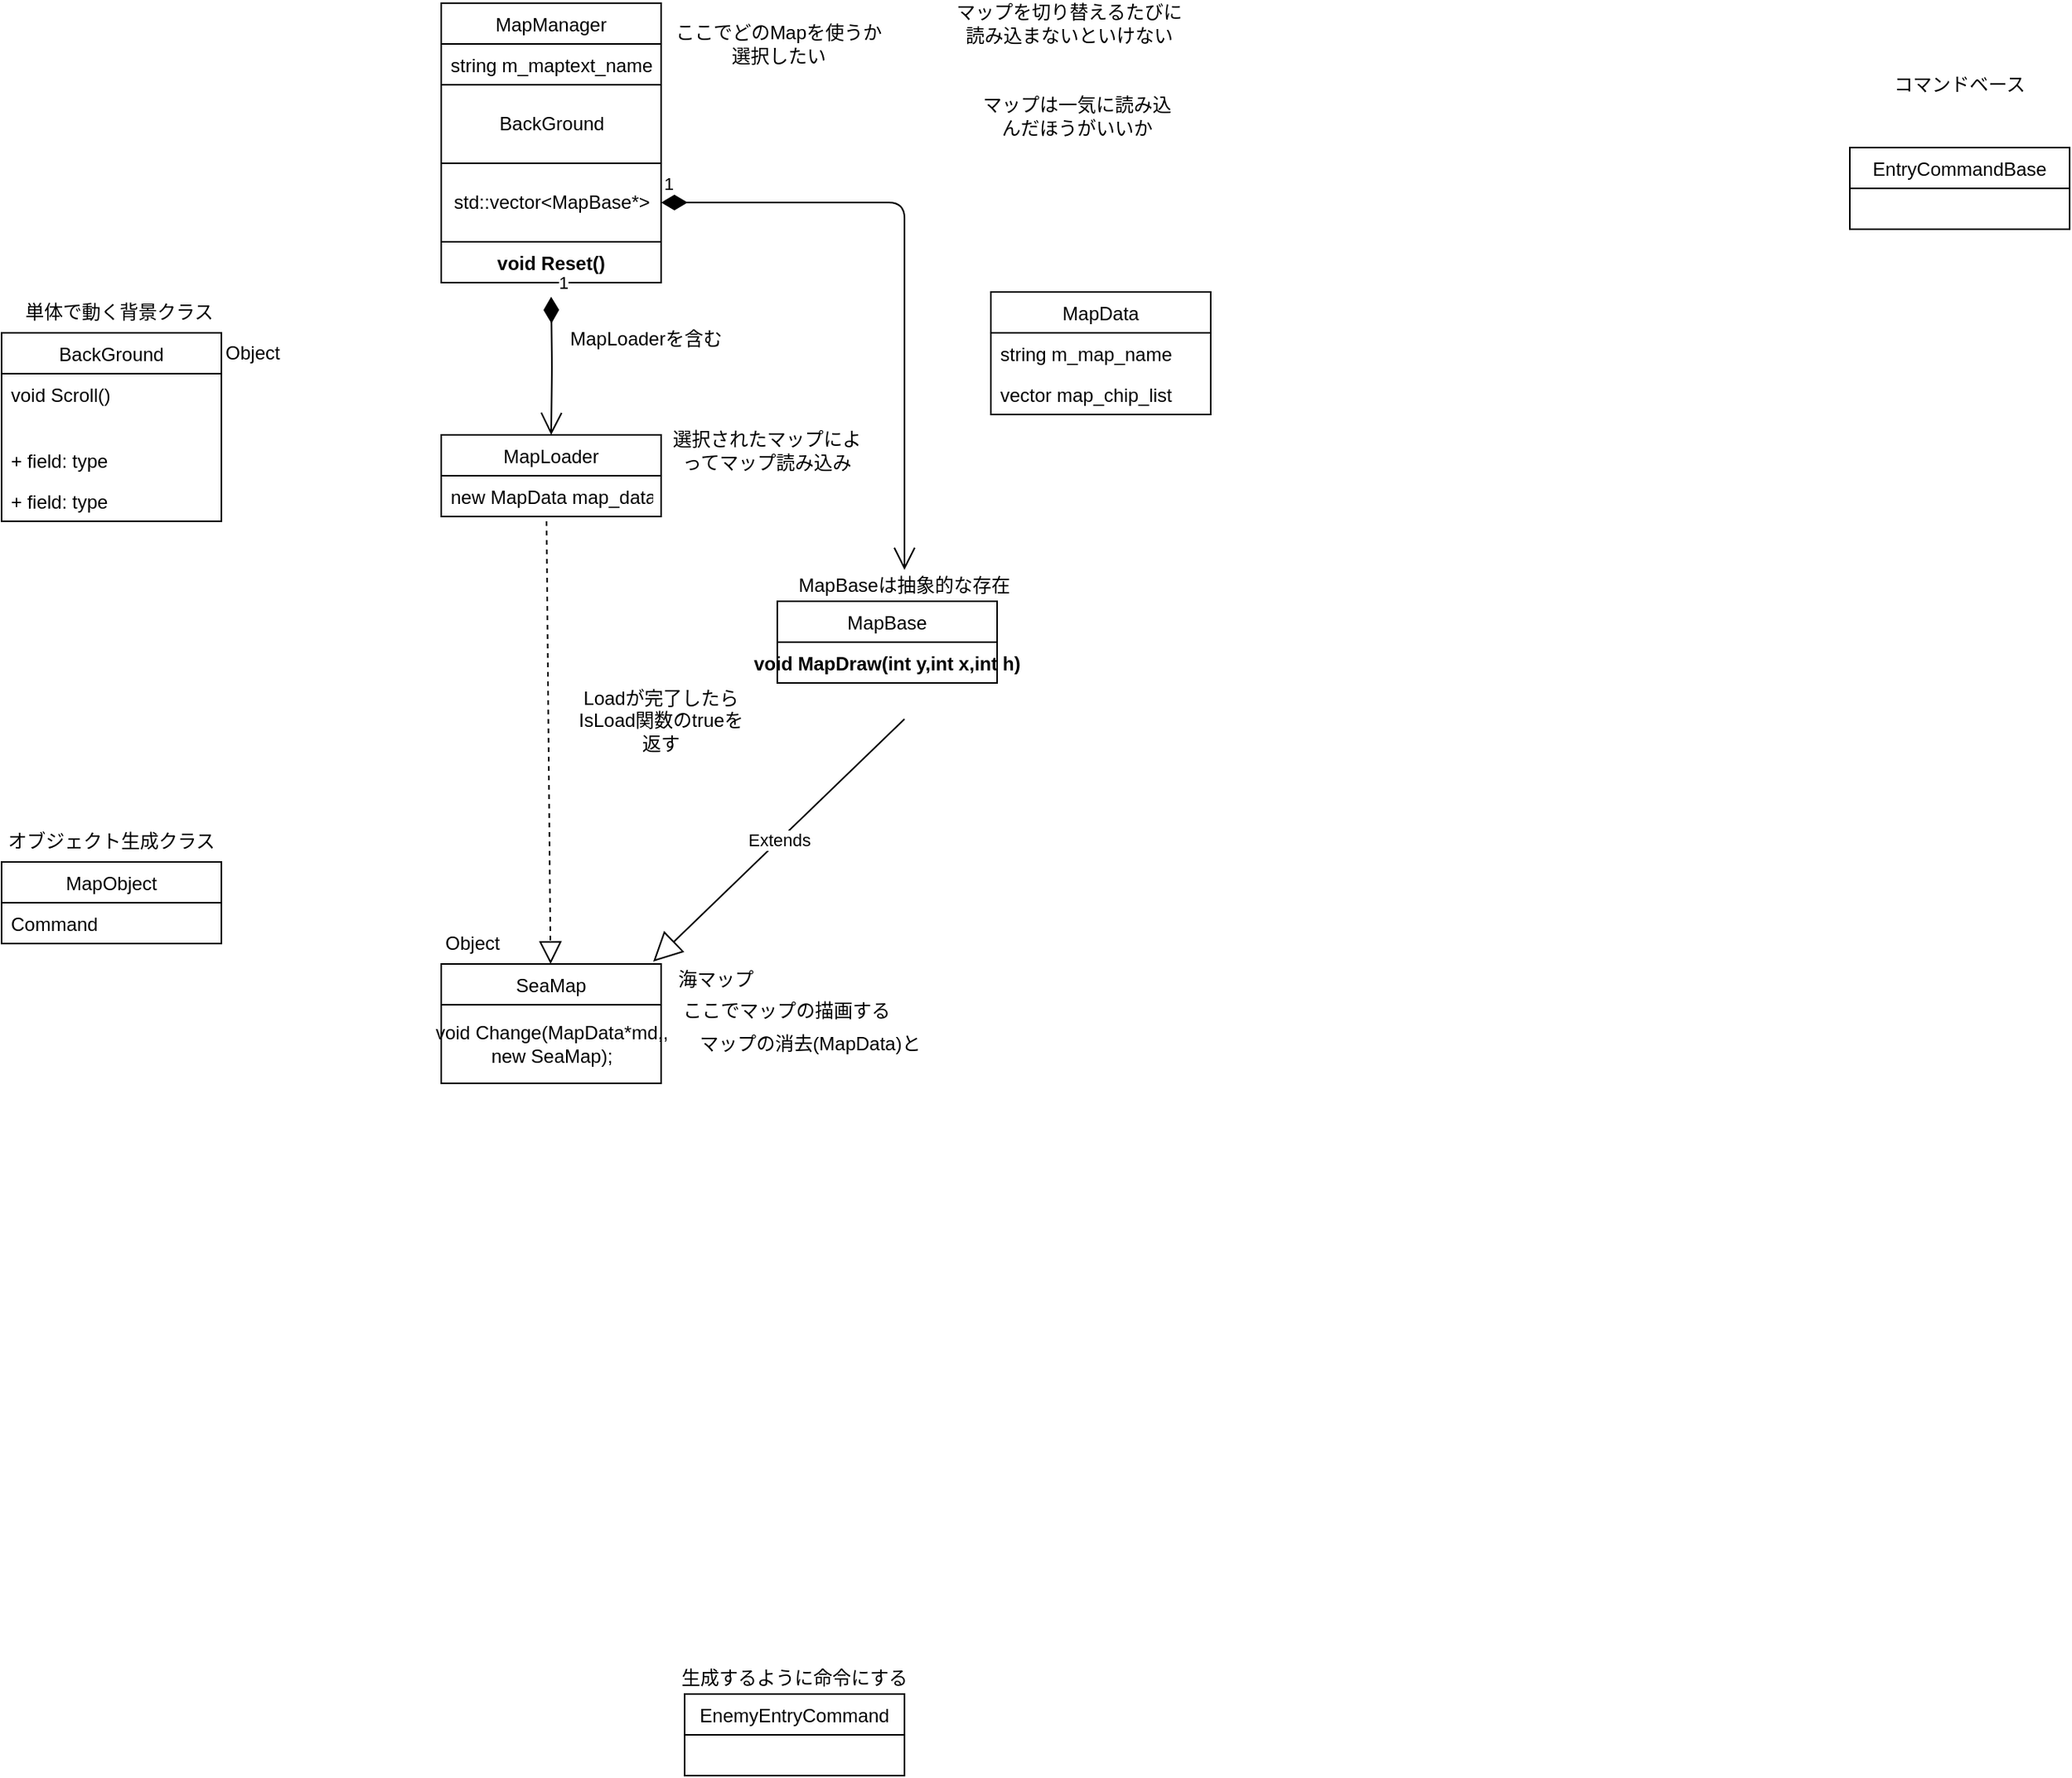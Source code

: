 <mxfile type="device" version="10.6.0"><diagram id="xTNNUZWJjUPpHx_xsbex" name="Page-1"><mxGraphModel grid="1" shadow="0" math="0" pageHeight="2336" pageWidth="1654" pageScale="1" page="1" fold="1" arrows="1" connect="1" tooltips="1" guides="1" gridSize="10" dy="789" dx="432"><root><mxCell id="0" /><mxCell id="1" parent="0" /><mxCell id="iN4CbJ1sU2l26RAUDO5d-1" value="MapLoader" parent="1" style="swimlane;fontStyle=0;childLayout=stackLayout;horizontal=1;startSize=26;fillColor=none;horizontalStack=0;resizeParent=1;resizeParentMax=0;resizeLast=0;collapsible=1;marginBottom=0;" vertex="1"><mxGeometry as="geometry" y="338" x="280" width="140" height="52" /></mxCell><mxCell id="iN4CbJ1sU2l26RAUDO5d-2" value="new MapData map_data" parent="iN4CbJ1sU2l26RAUDO5d-1" style="text;strokeColor=none;fillColor=none;align=left;verticalAlign=top;spacingLeft=4;spacingRight=4;overflow=hidden;rotatable=0;points=[[0,0.5],[1,0.5]];portConstraint=eastwest;" vertex="1"><mxGeometry as="geometry" y="26" width="140" height="26" /></mxCell><mxCell id="iN4CbJ1sU2l26RAUDO5d-5" value="MapManager" parent="1" style="swimlane;fontStyle=0;childLayout=stackLayout;horizontal=1;startSize=26;fillColor=none;horizontalStack=0;resizeParent=1;resizeParentMax=0;resizeLast=0;collapsible=1;marginBottom=0;" vertex="1"><mxGeometry as="geometry" y="63" x="280" width="140" height="178" /></mxCell><mxCell id="iN4CbJ1sU2l26RAUDO5d-6" value="string m_maptext_name" parent="iN4CbJ1sU2l26RAUDO5d-5" style="text;strokeColor=none;fillColor=none;align=left;verticalAlign=top;spacingLeft=4;spacingRight=4;overflow=hidden;rotatable=0;points=[[0,0.5],[1,0.5]];portConstraint=eastwest;" vertex="1"><mxGeometry as="geometry" y="26" width="140" height="26" /></mxCell><mxCell id="Nqm5B6lv2lz9BLwQ-ERy-8" value="BackGround" parent="iN4CbJ1sU2l26RAUDO5d-5" style="html=1;" vertex="1"><mxGeometry as="geometry" y="52" width="140" height="50" /></mxCell><mxCell id="va03k59O1o7LEfdZNvkc-5" value="std::vector&amp;lt;MapBase*&amp;gt;" parent="iN4CbJ1sU2l26RAUDO5d-5" style="html=1;" vertex="1"><mxGeometry as="geometry" y="102" width="140" height="50" /></mxCell><mxCell id="va03k59O1o7LEfdZNvkc-19" value="void Reset()" parent="iN4CbJ1sU2l26RAUDO5d-5" style="text;align=center;fontStyle=1;verticalAlign=middle;spacingLeft=3;spacingRight=3;strokeColor=none;rotatable=0;points=[[0,0.5],[1,0.5]];portConstraint=eastwest;" vertex="1"><mxGeometry as="geometry" y="152" width="140" height="26" /></mxCell><mxCell id="iN4CbJ1sU2l26RAUDO5d-13" value="BackGround" parent="1" style="swimlane;fontStyle=0;childLayout=stackLayout;horizontal=1;startSize=26;fillColor=none;horizontalStack=0;resizeParent=1;resizeParentMax=0;resizeLast=0;collapsible=1;marginBottom=0;" vertex="1"><mxGeometry as="geometry" y="273" width="140" height="120" /></mxCell><mxCell id="iN4CbJ1sU2l26RAUDO5d-14" value="void Scroll()" parent="iN4CbJ1sU2l26RAUDO5d-13" style="text;strokeColor=none;fillColor=none;align=left;verticalAlign=top;spacingLeft=4;spacingRight=4;overflow=hidden;rotatable=0;points=[[0,0.5],[1,0.5]];portConstraint=eastwest;" vertex="1"><mxGeometry as="geometry" y="26" width="140" height="42" /></mxCell><mxCell id="iN4CbJ1sU2l26RAUDO5d-15" value="+ field: type" parent="iN4CbJ1sU2l26RAUDO5d-13" style="text;strokeColor=none;fillColor=none;align=left;verticalAlign=top;spacingLeft=4;spacingRight=4;overflow=hidden;rotatable=0;points=[[0,0.5],[1,0.5]];portConstraint=eastwest;" vertex="1"><mxGeometry as="geometry" y="68" width="140" height="26" /></mxCell><mxCell id="iN4CbJ1sU2l26RAUDO5d-16" value="+ field: type" parent="iN4CbJ1sU2l26RAUDO5d-13" style="text;strokeColor=none;fillColor=none;align=left;verticalAlign=top;spacingLeft=4;spacingRight=4;overflow=hidden;rotatable=0;points=[[0,0.5],[1,0.5]];portConstraint=eastwest;" vertex="1"><mxGeometry as="geometry" y="94" width="140" height="26" /></mxCell><mxCell id="iN4CbJ1sU2l26RAUDO5d-36" value="MapObject" parent="1" style="swimlane;fontStyle=0;childLayout=stackLayout;horizontal=1;startSize=26;fillColor=none;horizontalStack=0;resizeParent=1;resizeParentMax=0;resizeLast=0;collapsible=1;marginBottom=0;" vertex="1"><mxGeometry as="geometry" y="610" width="140" height="52" /></mxCell><mxCell id="iN4CbJ1sU2l26RAUDO5d-37" value="Command" parent="iN4CbJ1sU2l26RAUDO5d-36" style="text;strokeColor=none;fillColor=none;align=left;verticalAlign=top;spacingLeft=4;spacingRight=4;overflow=hidden;rotatable=0;points=[[0,0.5],[1,0.5]];portConstraint=eastwest;" vertex="1"><mxGeometry as="geometry" y="26" width="140" height="26" /></mxCell><mxCell id="PaVRPMCdmjg0SveW1SbH-1" value="単体で動く背景クラス&lt;br&gt;" parent="1" style="text;html=1;strokeColor=none;fillColor=none;align=center;verticalAlign=middle;whiteSpace=wrap;rounded=0;" vertex="1"><mxGeometry as="geometry" y="250" x="10" width="130" height="20" /></mxCell><mxCell id="PaVRPMCdmjg0SveW1SbH-2" value="EnemyEntryCommand" parent="1" style="swimlane;fontStyle=0;childLayout=stackLayout;horizontal=1;startSize=26;fillColor=none;horizontalStack=0;resizeParent=1;resizeParentMax=0;resizeLast=0;collapsible=1;marginBottom=0;" vertex="1"><mxGeometry as="geometry" y="1140" x="435" width="140" height="52" /></mxCell><mxCell id="PaVRPMCdmjg0SveW1SbH-6" value="EntryCommandBase" parent="1" style="swimlane;fontStyle=0;childLayout=stackLayout;horizontal=1;startSize=26;fillColor=none;horizontalStack=0;resizeParent=1;resizeParentMax=0;resizeLast=0;collapsible=1;marginBottom=0;" vertex="1"><mxGeometry as="geometry" y="155" x="1177" width="140" height="52" /></mxCell><mxCell id="PaVRPMCdmjg0SveW1SbH-16" value="ここでどのMapを使うか選択したい&lt;br&gt;" parent="1" style="text;html=1;strokeColor=none;fillColor=none;align=center;verticalAlign=middle;whiteSpace=wrap;rounded=0;" vertex="1"><mxGeometry as="geometry" y="79" x="425" width="140" height="20" /></mxCell><mxCell id="PaVRPMCdmjg0SveW1SbH-17" value="選択されたマップによってマップ読み込み&lt;br&gt;" parent="1" style="text;html=1;strokeColor=none;fillColor=none;align=center;verticalAlign=middle;whiteSpace=wrap;rounded=0;" vertex="1"><mxGeometry as="geometry" y="338" x="425" width="125" height="20" /></mxCell><mxCell id="PaVRPMCdmjg0SveW1SbH-18" value="MapData" parent="1" style="swimlane;fontStyle=0;childLayout=stackLayout;horizontal=1;startSize=26;fillColor=none;horizontalStack=0;resizeParent=1;resizeParentMax=0;resizeLast=0;collapsible=1;marginBottom=0;" vertex="1"><mxGeometry as="geometry" y="247" x="630" width="140" height="78" /></mxCell><mxCell id="PaVRPMCdmjg0SveW1SbH-19" value="string m_map_name" parent="PaVRPMCdmjg0SveW1SbH-18" style="text;strokeColor=none;fillColor=none;align=left;verticalAlign=top;spacingLeft=4;spacingRight=4;overflow=hidden;rotatable=0;points=[[0,0.5],[1,0.5]];portConstraint=eastwest;" vertex="1"><mxGeometry as="geometry" y="26" width="140" height="26" /></mxCell><mxCell id="PaVRPMCdmjg0SveW1SbH-20" value="vector map_chip_list" parent="PaVRPMCdmjg0SveW1SbH-18" style="text;strokeColor=none;fillColor=none;align=left;verticalAlign=top;spacingLeft=4;spacingRight=4;overflow=hidden;rotatable=0;points=[[0,0.5],[1,0.5]];portConstraint=eastwest;" vertex="1"><mxGeometry as="geometry" y="52" width="140" height="26" /></mxCell><mxCell id="PaVRPMCdmjg0SveW1SbH-31" value="マップを切り替えるたびに&lt;br&gt;読み込まないといけない&lt;br&gt;" parent="1" style="text;html=1;strokeColor=none;fillColor=none;align=center;verticalAlign=middle;whiteSpace=wrap;rounded=0;" vertex="1"><mxGeometry as="geometry" y="66" x="600" width="160" height="20" /></mxCell><mxCell id="PaVRPMCdmjg0SveW1SbH-32" value="マップは一気に読み込んだほうがいいか&lt;br&gt;" parent="1" style="text;html=1;strokeColor=none;fillColor=none;align=center;verticalAlign=middle;whiteSpace=wrap;rounded=0;" vertex="1"><mxGeometry as="geometry" y="125" x="620" width="130" height="20" /></mxCell><mxCell id="PaVRPMCdmjg0SveW1SbH-34" value="MapBase" parent="1" style="swimlane;fontStyle=0;childLayout=stackLayout;horizontal=1;startSize=26;fillColor=none;horizontalStack=0;resizeParent=1;resizeParentMax=0;resizeLast=0;collapsible=1;marginBottom=0;" vertex="1"><mxGeometry as="geometry" y="444" x="494" width="140" height="52" /></mxCell><mxCell id="va03k59O1o7LEfdZNvkc-7" value="void MapDraw(int y,int x,int h)" parent="PaVRPMCdmjg0SveW1SbH-34" style="text;align=center;fontStyle=1;verticalAlign=middle;spacingLeft=3;spacingRight=3;strokeColor=none;rotatable=0;points=[[0,0.5],[1,0.5]];portConstraint=eastwest;" vertex="1"><mxGeometry as="geometry" y="26" width="140" height="26" /></mxCell><mxCell id="PaVRPMCdmjg0SveW1SbH-38" value="SeaMap" parent="1" style="swimlane;fontStyle=0;childLayout=stackLayout;horizontal=1;startSize=26;fillColor=none;horizontalStack=0;resizeParent=1;resizeParentMax=0;resizeLast=0;collapsible=1;marginBottom=0;" vertex="1"><mxGeometry as="geometry" y="675" x="280" width="140" height="76" /></mxCell><mxCell id="va03k59O1o7LEfdZNvkc-15" value="void Change(MapData*md,,&lt;br&gt;new SeaMap);" parent="PaVRPMCdmjg0SveW1SbH-38" style="html=1;" vertex="1"><mxGeometry as="geometry" y="26" width="140" height="50" /></mxCell><mxCell id="iN4CbJ1sU2l26RAUDO5d-40" value="オブジェクト生成クラス&lt;br&gt;" parent="1" style="text;html=1;strokeColor=none;fillColor=none;align=center;verticalAlign=middle;whiteSpace=wrap;rounded=0;" vertex="1"><mxGeometry as="geometry" y="587" width="140" height="20" /></mxCell><mxCell id="PaVRPMCdmjg0SveW1SbH-42" value="MapBaseは抽象的な存在" parent="1" style="text;html=1;strokeColor=none;fillColor=none;align=center;verticalAlign=middle;whiteSpace=wrap;rounded=0;" vertex="1"><mxGeometry as="geometry" y="424" x="480" width="190" height="20" /></mxCell><mxCell id="PaVRPMCdmjg0SveW1SbH-44" value="Extends" parent="1" style="endArrow=block;endSize=16;endFill=0;html=1;exitX=0.571;exitY=1.15;exitDx=0;exitDy=0;exitPerimeter=0;entryX=0.964;entryY=-0.019;entryDx=0;entryDy=0;entryPerimeter=0;" edge="1" target="PaVRPMCdmjg0SveW1SbH-38"><mxGeometry as="geometry" width="160" relative="1"><mxPoint as="sourcePoint" y="519" x="575" /><mxPoint as="targetPoint" y="624" x="404" /></mxGeometry></mxCell><mxCell id="PaVRPMCdmjg0SveW1SbH-46" value="コマンドベース&lt;br&gt;" parent="1" style="text;html=1;strokeColor=none;fillColor=none;align=center;verticalAlign=middle;whiteSpace=wrap;rounded=0;" vertex="1"><mxGeometry as="geometry" y="105" x="1177" width="140" height="20" /></mxCell><mxCell id="PaVRPMCdmjg0SveW1SbH-47" value="生成するように命令にする&lt;br&gt;" parent="1" style="text;html=1;strokeColor=none;fillColor=none;align=center;verticalAlign=middle;whiteSpace=wrap;rounded=0;" vertex="1"><mxGeometry as="geometry" y="1120" x="430" width="150" height="20" /></mxCell><mxCell id="Nqm5B6lv2lz9BLwQ-ERy-6" value="海マップ&lt;br&gt;" parent="1" style="text;html=1;strokeColor=none;fillColor=none;align=center;verticalAlign=middle;whiteSpace=wrap;rounded=0;" vertex="1"><mxGeometry as="geometry" y="675" x="420" width="70" height="20" /></mxCell><mxCell id="Nqm5B6lv2lz9BLwQ-ERy-9" value="1" parent="1" style="endArrow=open;html=1;endSize=12;startArrow=diamondThin;startSize=14;startFill=1;edgeStyle=orthogonalEdgeStyle;align=left;verticalAlign=bottom;entryX=0.5;entryY=0;entryDx=0;entryDy=0;" edge="1" target="iN4CbJ1sU2l26RAUDO5d-1"><mxGeometry as="geometry" y="3" x="-1" relative="1"><mxPoint as="sourcePoint" y="250" x="350" /><mxPoint as="targetPoint" y="259.5" x="515" /></mxGeometry></mxCell><mxCell id="va03k59O1o7LEfdZNvkc-1" value="MapLoaderを含む" parent="1" style="text;html=1;strokeColor=none;fillColor=none;align=center;verticalAlign=middle;whiteSpace=wrap;rounded=0;" vertex="1"><mxGeometry as="geometry" y="266.5" x="357.5" width="105" height="20" /></mxCell><mxCell id="va03k59O1o7LEfdZNvkc-4" value="1" parent="1" style="endArrow=open;html=1;endSize=12;startArrow=diamondThin;startSize=14;startFill=1;edgeStyle=orthogonalEdgeStyle;align=left;verticalAlign=bottom;exitX=1;exitY=0.5;exitDx=0;exitDy=0;entryX=0.5;entryY=0;entryDx=0;entryDy=0;" source="va03k59O1o7LEfdZNvkc-5" edge="1" target="PaVRPMCdmjg0SveW1SbH-42"><mxGeometry as="geometry" y="3" x="-1" relative="1"><mxPoint as="sourcePoint" y="190" x="480" /><mxPoint as="targetPoint" y="580" x="780" /></mxGeometry></mxCell><mxCell id="va03k59O1o7LEfdZNvkc-9" value="Object" parent="1" style="text;html=1;strokeColor=none;fillColor=none;align=center;verticalAlign=middle;whiteSpace=wrap;rounded=0;" vertex="1"><mxGeometry as="geometry" y="652" x="280" width="40" height="20" /></mxCell><mxCell id="va03k59O1o7LEfdZNvkc-10" value="Object" parent="1" style="text;html=1;strokeColor=none;fillColor=none;align=center;verticalAlign=middle;whiteSpace=wrap;rounded=0;" vertex="1"><mxGeometry as="geometry" y="276" x="140" width="40" height="20" /></mxCell><mxCell id="va03k59O1o7LEfdZNvkc-11" value="" parent="1" style="endArrow=block;dashed=1;endFill=0;endSize=12;html=1;exitX=0.479;exitY=1.115;exitDx=0;exitDy=0;exitPerimeter=0;" source="iN4CbJ1sU2l26RAUDO5d-2" edge="1" target="PaVRPMCdmjg0SveW1SbH-38"><mxGeometry as="geometry" width="160" relative="1"><mxPoint as="sourcePoint" y="500" x="180" /><mxPoint as="targetPoint" y="500" x="340" /></mxGeometry></mxCell><mxCell id="va03k59O1o7LEfdZNvkc-12" value="Loadが完了したら&lt;br&gt;IsLoad関数のtrueを&lt;br&gt;返す&lt;br&gt;" parent="1" style="text;html=1;strokeColor=none;fillColor=none;align=center;verticalAlign=middle;whiteSpace=wrap;rounded=0;" vertex="1"><mxGeometry as="geometry" y="510" x="360" width="120" height="20" /></mxCell><mxCell id="va03k59O1o7LEfdZNvkc-13" value="ここでマップの描画する&lt;br&gt;" parent="1" style="text;html=1;strokeColor=none;fillColor=none;align=center;verticalAlign=middle;whiteSpace=wrap;rounded=0;" vertex="1"><mxGeometry as="geometry" y="695" x="430" width="140" height="20" /></mxCell><mxCell id="va03k59O1o7LEfdZNvkc-14" value="マップの消去(MapData)と&lt;br&gt;" parent="1" style="text;html=1;strokeColor=none;fillColor=none;align=center;verticalAlign=middle;whiteSpace=wrap;rounded=0;" vertex="1"><mxGeometry as="geometry" y="716" x="440" width="150" height="20" /></mxCell></root></mxGraphModel></diagram></mxfile>